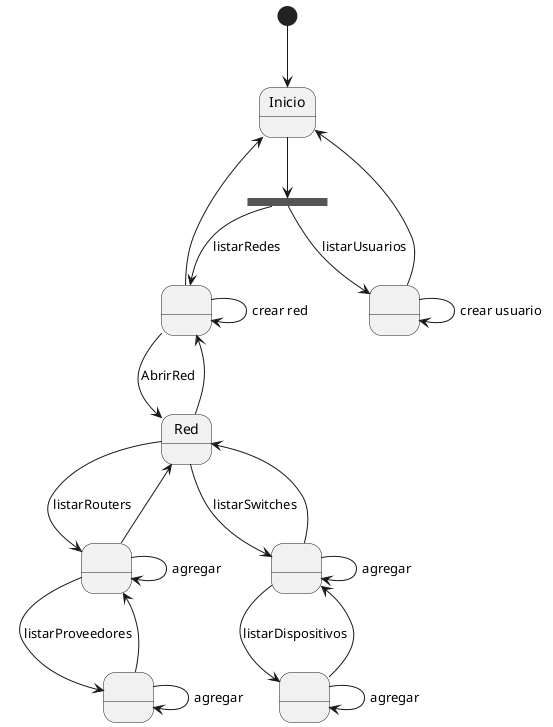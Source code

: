 @startuml proyecto

state fork_state <<fork>>

state NONAME_REDES as " "
state NONAME_USUARIOS as " "
state NONAME_DISPOSITIVOS as " "
state NONAME_ROUTERS as " "
state NONAME_PROVEEDORES as " "
state NONAME_SWITCHES as " "

[*] --> Inicio
Inicio --> fork_state

'Usuarios
fork_state --> NONAME_USUARIOS: listarUsuarios
NONAME_USUARIOS --> NONAME_USUARIOS: crear usuario
NONAME_USUARIOS -up-> Inicio
'Redes
fork_state --> NONAME_REDES: listarRedes
NONAME_REDES --> NONAME_REDES: crear red
NONAME_REDES --> Red: AbrirRed
NONAME_REDES <-r- Red
NONAME_REDES -up-> Inicio

'Routers
Red --> NONAME_ROUTERS: listarRouters
NONAME_ROUTERS --> NONAME_ROUTERS: agregar 
NONAME_ROUTERS --> Red

'Proveedores
NONAME_ROUTERS --> NONAME_PROVEEDORES: listarProveedores
NONAME_PROVEEDORES --> NONAME_PROVEEDORES: agregar 
NONAME_PROVEEDORES --> NONAME_ROUTERS

'Switches
Red --> NONAME_SWITCHES: listarSwitches
NONAME_SWITCHES --> NONAME_SWITCHES: agregar 
NONAME_SWITCHES --> Red

'Dispositivos
NONAME_SWITCHES --> NONAME_DISPOSITIVOS: listarDispositivos
NONAME_DISPOSITIVOS --> NONAME_DISPOSITIVOS: agregar 
NONAME_DISPOSITIVOS --> NONAME_SWITCHES
@enduml
